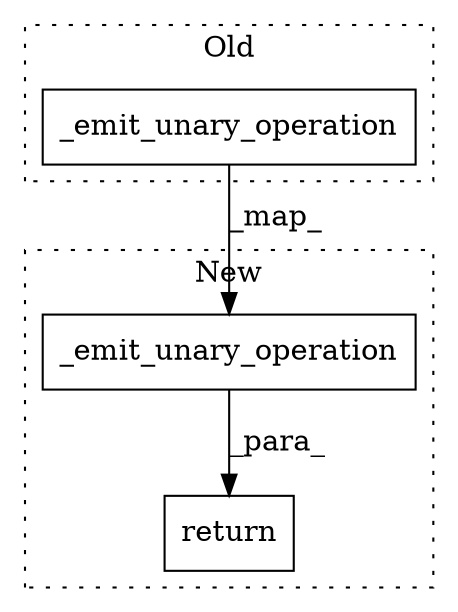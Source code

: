 digraph G {
subgraph cluster0 {
1 [label="_emit_unary_operation" a="32" s="14881,14917" l="22,1" shape="box"];
label = "Old";
style="dotted";
}
subgraph cluster1 {
2 [label="_emit_unary_operation" a="32" s="16692,16728" l="22,1" shape="box"];
3 [label="return" a="41" s="16735" l="7" shape="box"];
label = "New";
style="dotted";
}
1 -> 2 [label="_map_"];
2 -> 3 [label="_para_"];
}